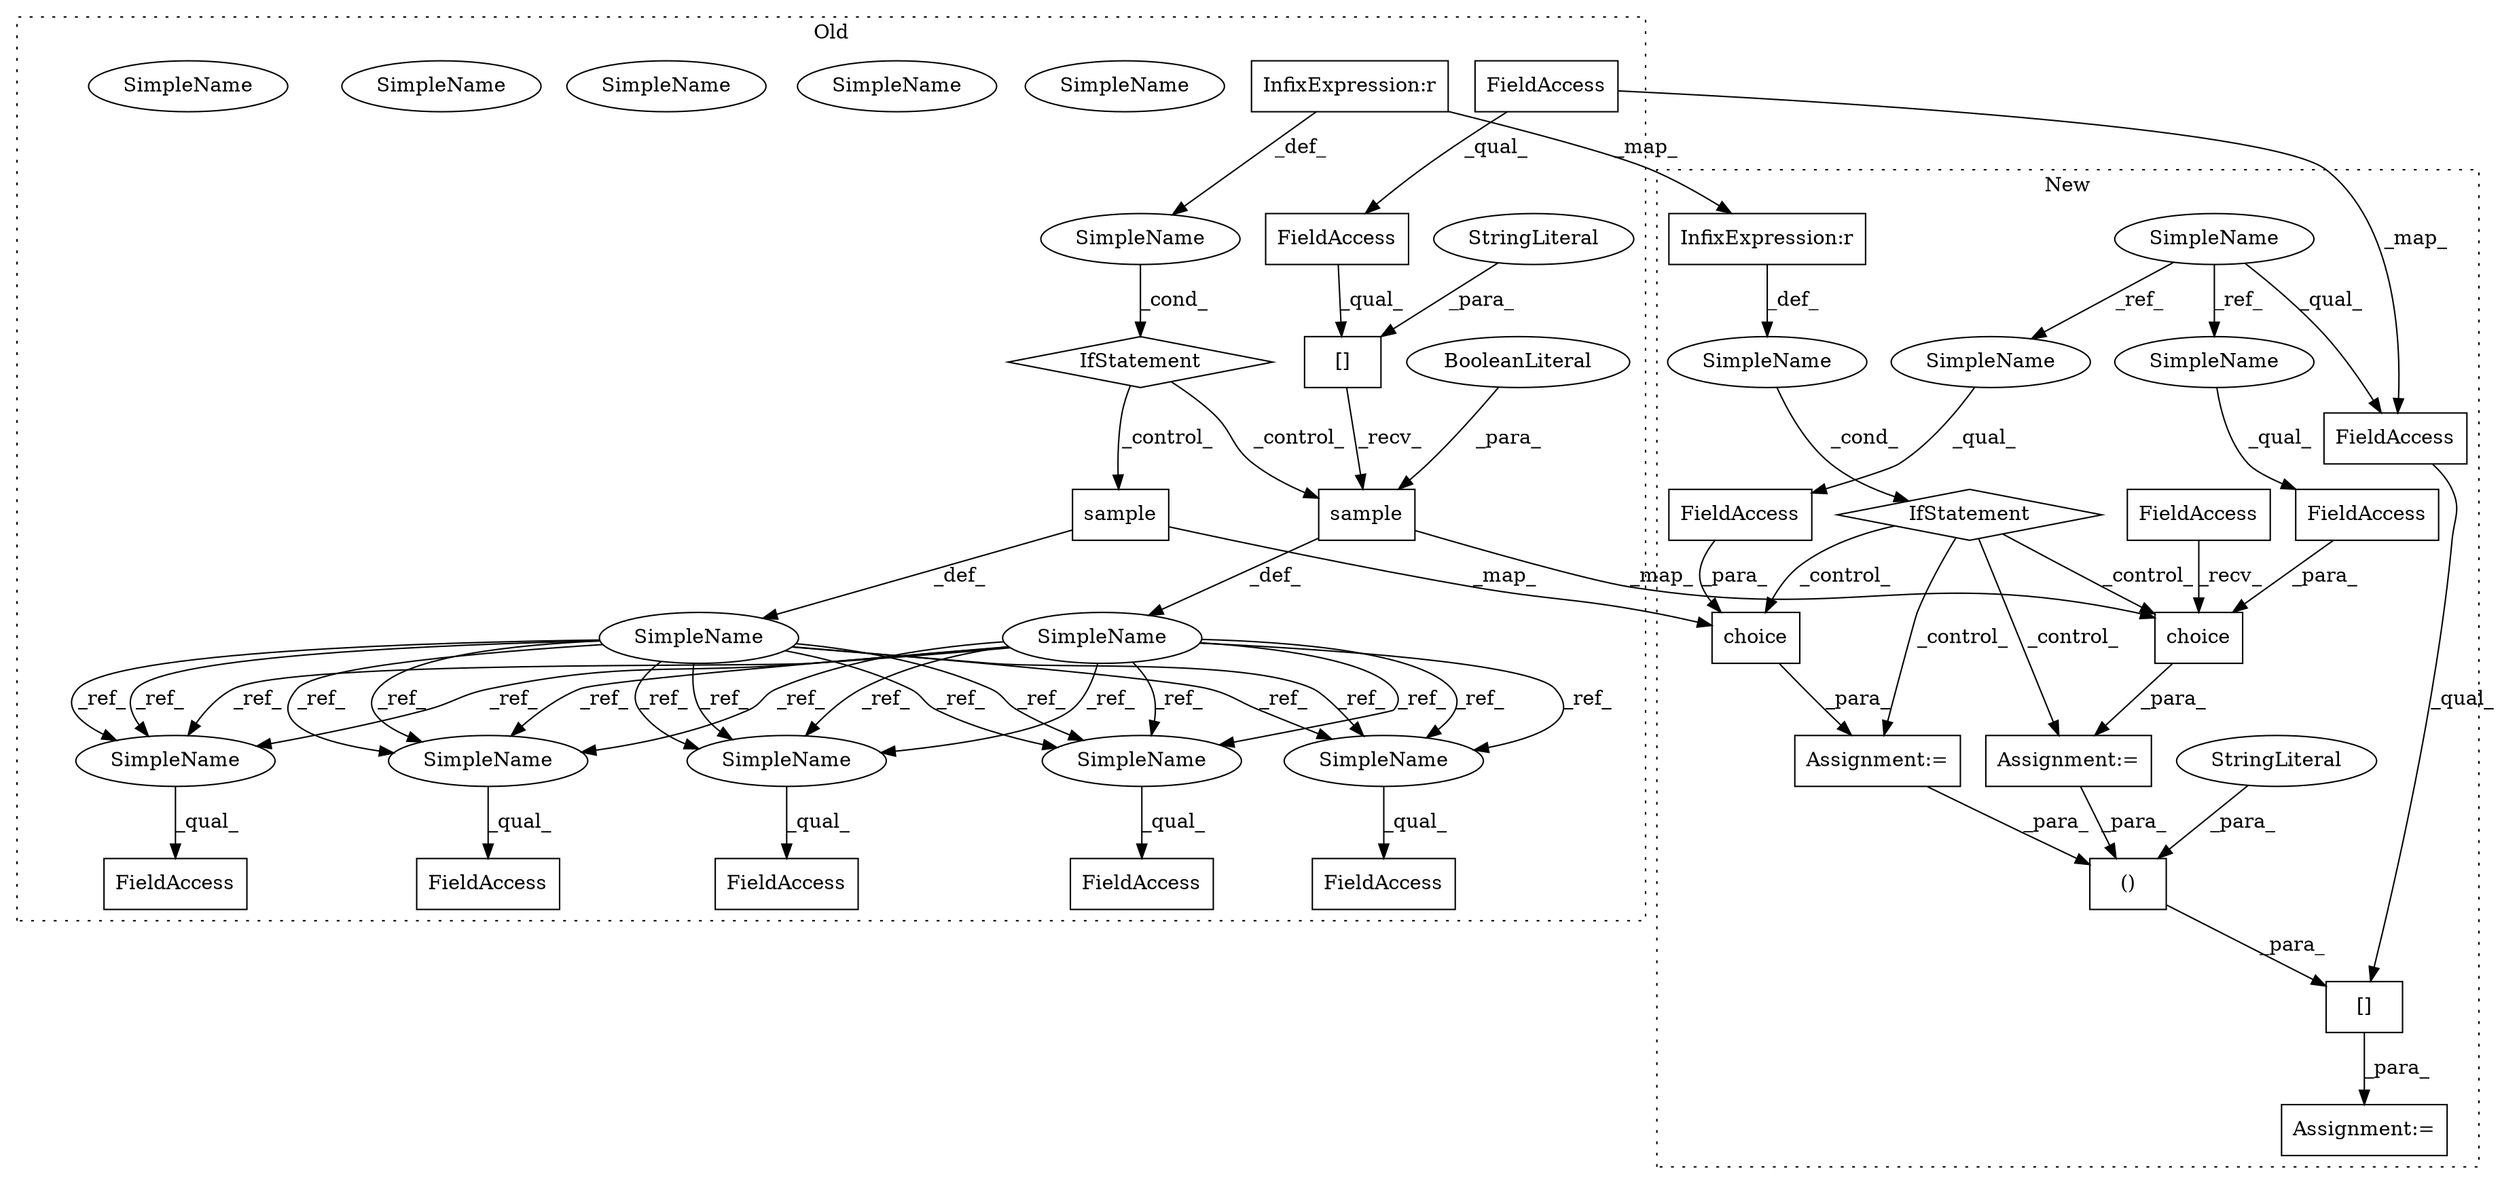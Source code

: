 digraph G {
subgraph cluster0 {
1 [label="sample" a="32" s="5698,5725" l="7,1" shape="box"];
5 [label="FieldAccess" a="22" s="6264" l="17" shape="box"];
6 [label="SimpleName" a="42" s="5549" l="12" shape="ellipse"];
7 [label="FieldAccess" a="22" s="6069" l="17" shape="box"];
8 [label="SimpleName" a="42" s="5549" l="12" shape="ellipse"];
9 [label="FieldAccess" a="22" s="6358" l="17" shape="box"];
10 [label="FieldAccess" a="22" s="5928" l="17" shape="box"];
11 [label="FieldAccess" a="22" s="6847" l="17" shape="box"];
12 [label="SimpleName" a="42" s="" l="" shape="ellipse"];
13 [label="IfStatement" a="25" s="5603" l="3" shape="diamond"];
17 [label="InfixExpression:r" a="27" s="5583" l="3" shape="box"];
23 [label="sample" a="32" s="5618,5640" l="7,1" shape="box"];
26 [label="[]" a="2" s="5644,5696" l="17,1" shape="box"];
28 [label="FieldAccess" a="22" s="5644" l="16" shape="box"];
29 [label="BooleanLiteral" a="9" s="5721" l="4" shape="ellipse"];
30 [label="StringLiteral" a="45" s="5661" l="35" shape="ellipse"];
31 [label="FieldAccess" a="22" s="5644" l="11" shape="box"];
34 [label="SimpleName" a="42" s="6358" l="12" shape="ellipse"];
35 [label="SimpleName" a="42" s="5928" l="12" shape="ellipse"];
36 [label="SimpleName" a="42" s="6069" l="12" shape="ellipse"];
37 [label="SimpleName" a="42" s="6847" l="12" shape="ellipse"];
38 [label="SimpleName" a="42" s="6264" l="12" shape="ellipse"];
41 [label="SimpleName" a="42" s="5928" l="12" shape="ellipse"];
42 [label="SimpleName" a="42" s="6358" l="12" shape="ellipse"];
43 [label="SimpleName" a="42" s="6069" l="12" shape="ellipse"];
44 [label="SimpleName" a="42" s="6847" l="12" shape="ellipse"];
45 [label="SimpleName" a="42" s="6264" l="12" shape="ellipse"];
label = "Old";
style="dotted";
}
subgraph cluster1 {
2 [label="choice" a="32" s="5699,5741" l="7,1" shape="box"];
3 [label="()" a="106" s="5784" l="41" shape="box"];
4 [label="StringLiteral" a="45" s="5784" l="16" shape="ellipse"];
14 [label="Assignment:=" a="7" s="5766" l="1" shape="box"];
15 [label="Assignment:=" a="7" s="5685" l="1" shape="box"];
16 [label="[]" a="2" s="5767,5825" l="17,2" shape="box"];
18 [label="InfixExpression:r" a="27" s="5556" l="3" shape="box"];
19 [label="FieldAccess" a="22" s="5706" l="19" shape="box"];
20 [label="IfStatement" a="25" s="5533,5575" l="4,2" shape="diamond"];
21 [label="SimpleName" a="42" s="" l="" shape="ellipse"];
22 [label="choice" a="32" s="5611,5650" l="7,1" shape="box"];
24 [label="FieldAccess" a="22" s="5618" l="16" shape="box"];
25 [label="Assignment:=" a="7" s="5597" l="1" shape="box"];
27 [label="FieldAccess" a="22" s="5686" l="12" shape="box"];
32 [label="FieldAccess" a="22" s="5767" l="11" shape="box"];
33 [label="SimpleName" a="42" s="5109" l="4" shape="ellipse"];
39 [label="SimpleName" a="42" s="5706" l="4" shape="ellipse"];
40 [label="SimpleName" a="42" s="5618" l="4" shape="ellipse"];
label = "New";
style="dotted";
}
1 -> 2 [label="_map_"];
1 -> 6 [label="_def_"];
2 -> 15 [label="_para_"];
3 -> 16 [label="_para_"];
4 -> 3 [label="_para_"];
6 -> 45 [label="_ref_"];
6 -> 43 [label="_ref_"];
6 -> 41 [label="_ref_"];
6 -> 44 [label="_ref_"];
6 -> 42 [label="_ref_"];
6 -> 41 [label="_ref_"];
6 -> 43 [label="_ref_"];
6 -> 42 [label="_ref_"];
6 -> 44 [label="_ref_"];
6 -> 45 [label="_ref_"];
8 -> 43 [label="_ref_"];
8 -> 45 [label="_ref_"];
8 -> 45 [label="_ref_"];
8 -> 42 [label="_ref_"];
8 -> 43 [label="_ref_"];
8 -> 42 [label="_ref_"];
8 -> 44 [label="_ref_"];
8 -> 44 [label="_ref_"];
8 -> 41 [label="_ref_"];
8 -> 41 [label="_ref_"];
12 -> 13 [label="_cond_"];
13 -> 23 [label="_control_"];
13 -> 1 [label="_control_"];
15 -> 3 [label="_para_"];
16 -> 14 [label="_para_"];
17 -> 12 [label="_def_"];
17 -> 18 [label="_map_"];
18 -> 21 [label="_def_"];
19 -> 2 [label="_para_"];
20 -> 22 [label="_control_"];
20 -> 15 [label="_control_"];
20 -> 2 [label="_control_"];
20 -> 25 [label="_control_"];
21 -> 20 [label="_cond_"];
22 -> 25 [label="_para_"];
23 -> 22 [label="_map_"];
23 -> 8 [label="_def_"];
24 -> 22 [label="_para_"];
25 -> 3 [label="_para_"];
26 -> 1 [label="_recv_"];
27 -> 2 [label="_recv_"];
28 -> 26 [label="_qual_"];
29 -> 1 [label="_para_"];
30 -> 26 [label="_para_"];
31 -> 28 [label="_qual_"];
31 -> 32 [label="_map_"];
32 -> 16 [label="_qual_"];
33 -> 40 [label="_ref_"];
33 -> 32 [label="_qual_"];
33 -> 39 [label="_ref_"];
39 -> 19 [label="_qual_"];
40 -> 24 [label="_qual_"];
41 -> 10 [label="_qual_"];
42 -> 9 [label="_qual_"];
43 -> 7 [label="_qual_"];
44 -> 11 [label="_qual_"];
45 -> 5 [label="_qual_"];
}